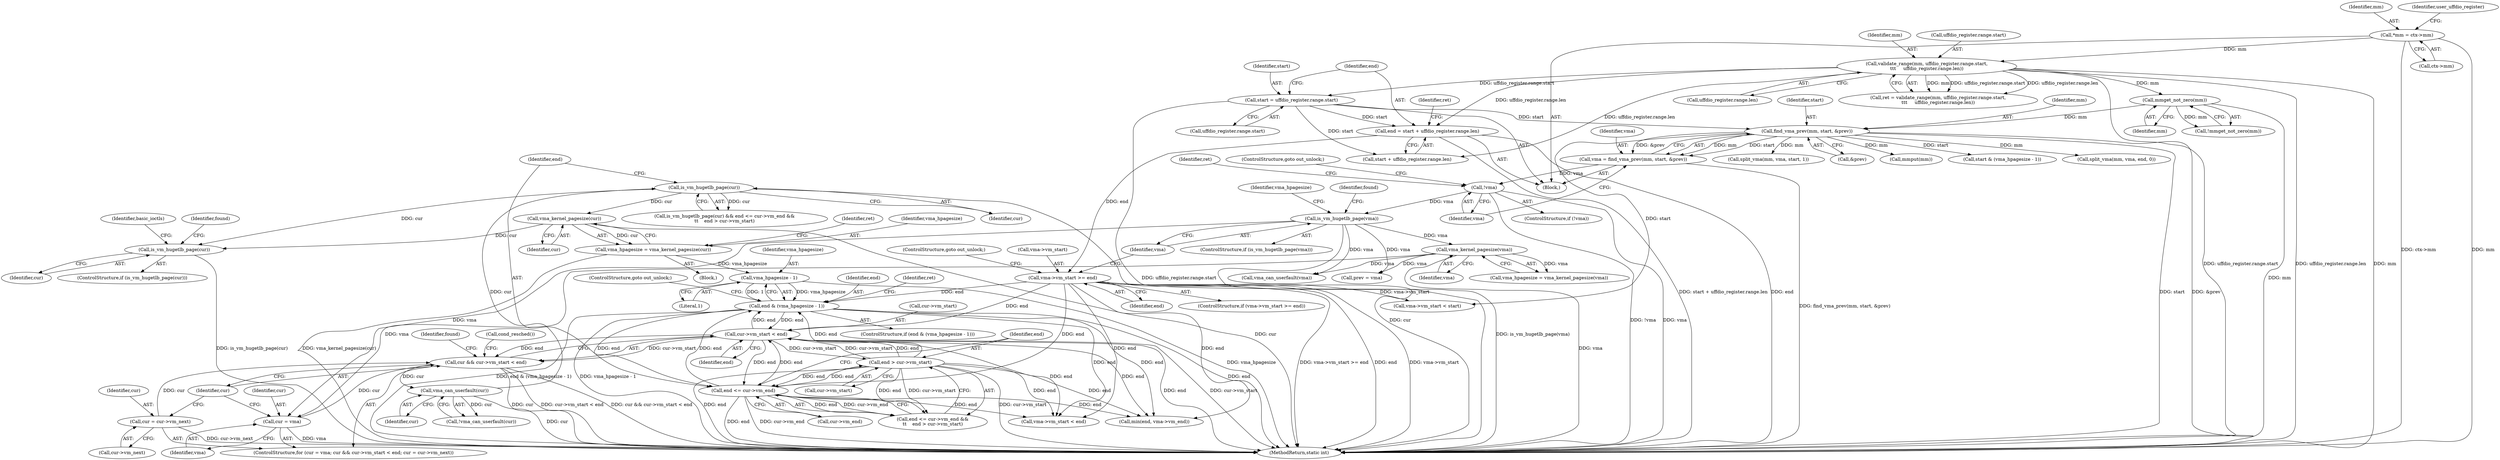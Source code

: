 digraph "0_linux_29ec90660d68bbdd69507c1c8b4e33aa299278b1@pointer" {
"1000403" [label="(Call,is_vm_hugetlb_page(cur))"];
"1000353" [label="(Call,is_vm_hugetlb_page(cur))"];
"1000335" [label="(Call,vma_can_userfault(cur))"];
"1000297" [label="(Call,cur && cur->vm_start < end)"];
"1000304" [label="(Call,cur = cur->vm_next)"];
"1000294" [label="(Call,cur = vma)"];
"1000272" [label="(Call,is_vm_hugetlb_page(vma))"];
"1000257" [label="(Call,!vma)"];
"1000249" [label="(Call,vma = find_vma_prev(mm, start, &prev))"];
"1000251" [label="(Call,find_vma_prev(mm, start, &prev))"];
"1000241" [label="(Call,mmget_not_zero(mm))"];
"1000204" [label="(Call,validate_range(mm, uffdio_register.range.start,\n\t\t\t     uffdio_register.range.len))"];
"1000117" [label="(Call,*mm = ctx->mm)"];
"1000219" [label="(Call,start = uffdio_register.range.start)"];
"1000278" [label="(Call,vma_kernel_pagesize(vma))"];
"1000299" [label="(Call,cur->vm_start < end)"];
"1000361" [label="(Call,end > cur->vm_start)"];
"1000356" [label="(Call,end <= cur->vm_end)"];
"1000265" [label="(Call,vma->vm_start >= end)"];
"1000226" [label="(Call,end = start + uffdio_register.range.len)"];
"1000377" [label="(Call,end & (vma_hpagesize - 1))"];
"1000379" [label="(Call,vma_hpagesize - 1)"];
"1000368" [label="(Call,vma_hpagesize = vma_kernel_pagesize(cur))"];
"1000370" [label="(Call,vma_kernel_pagesize(cur))"];
"1000242" [label="(Identifier,mm)"];
"1000220" [label="(Identifier,start)"];
"1000258" [label="(Identifier,vma)"];
"1000362" [label="(Identifier,end)"];
"1000257" [label="(Call,!vma)"];
"1000273" [label="(Identifier,vma)"];
"1000270" [label="(ControlStructure,goto out_unlock;)"];
"1000381" [label="(Literal,1)"];
"1000373" [label="(Identifier,ret)"];
"1000380" [label="(Identifier,vma_hpagesize)"];
"1000277" [label="(Identifier,vma_hpagesize)"];
"1000117" [label="(Call,*mm = ctx->mm)"];
"1000219" [label="(Call,start = uffdio_register.range.start)"];
"1000271" [label="(ControlStructure,if (is_vm_hugetlb_page(vma)))"];
"1000118" [label="(Identifier,mm)"];
"1000404" [label="(Identifier,cur)"];
"1000211" [label="(Call,uffdio_register.range.len)"];
"1000402" [label="(ControlStructure,if (is_vm_hugetlb_page(cur)))"];
"1000240" [label="(Call,!mmget_not_zero(mm))"];
"1000265" [label="(Call,vma->vm_start >= end)"];
"1000304" [label="(Call,cur = cur->vm_next)"];
"1000228" [label="(Call,start + uffdio_register.range.len)"];
"1000241" [label="(Call,mmget_not_zero(mm))"];
"1000115" [label="(Block,)"];
"1000306" [label="(Call,cur->vm_next)"];
"1000356" [label="(Call,end <= cur->vm_end)"];
"1000431" [label="(Call,vma_can_userfault(vma))"];
"1000484" [label="(Call,min(end, vma->vm_end))"];
"1000379" [label="(Call,vma_hpagesize - 1)"];
"1000352" [label="(Call,is_vm_hugetlb_page(cur) && end <= cur->vm_end &&\n\t\t    end > cur->vm_start)"];
"1000236" [label="(Identifier,ret)"];
"1000227" [label="(Identifier,end)"];
"1000334" [label="(Call,!vma_can_userfault(cur))"];
"1000335" [label="(Call,vma_can_userfault(cur))"];
"1000297" [label="(Call,cur && cur->vm_start < end)"];
"1000603" [label="(MethodReturn,static int)"];
"1000256" [label="(ControlStructure,if (!vma))"];
"1000252" [label="(Identifier,mm)"];
"1000371" [label="(Identifier,cur)"];
"1000205" [label="(Identifier,mm)"];
"1000206" [label="(Call,uffdio_register.range.start)"];
"1000251" [label="(Call,find_vma_prev(mm, start, &prev))"];
"1000406" [label="(Identifier,basic_ioctls)"];
"1000119" [label="(Call,ctx->mm)"];
"1000136" [label="(Identifier,user_uffdio_register)"];
"1000264" [label="(ControlStructure,if (vma->vm_start >= end))"];
"1000272" [label="(Call,is_vm_hugetlb_page(vma))"];
"1000226" [label="(Call,end = start + uffdio_register.range.len)"];
"1000288" [label="(Identifier,found)"];
"1000361" [label="(Call,end > cur->vm_start)"];
"1000378" [label="(Identifier,end)"];
"1000310" [label="(Call,cond_resched())"];
"1000296" [label="(Identifier,vma)"];
"1000279" [label="(Identifier,vma)"];
"1000370" [label="(Call,vma_kernel_pagesize(cur))"];
"1000250" [label="(Identifier,vma)"];
"1000281" [label="(Call,start & (vma_hpagesize - 1))"];
"1000294" [label="(Call,cur = vma)"];
"1000249" [label="(Call,vma = find_vma_prev(mm, start, &prev))"];
"1000303" [label="(Identifier,end)"];
"1000204" [label="(Call,validate_range(mm, uffdio_register.range.start,\n\t\t\t     uffdio_register.range.len))"];
"1000305" [label="(Identifier,cur)"];
"1000354" [label="(Identifier,cur)"];
"1000409" [label="(Identifier,found)"];
"1000299" [label="(Call,cur->vm_start < end)"];
"1000376" [label="(ControlStructure,if (end & (vma_hpagesize - 1)))"];
"1000300" [label="(Call,cur->vm_start)"];
"1000532" [label="(Call,split_vma(mm, vma, end, 0))"];
"1000269" [label="(Identifier,end)"];
"1000253" [label="(Identifier,start)"];
"1000358" [label="(Call,cur->vm_end)"];
"1000368" [label="(Call,vma_hpagesize = vma_kernel_pagesize(cur))"];
"1000420" [label="(Call,prev = vma)"];
"1000276" [label="(Call,vma_hpagesize = vma_kernel_pagesize(vma))"];
"1000336" [label="(Identifier,cur)"];
"1000259" [label="(ControlStructure,goto out_unlock;)"];
"1000403" [label="(Call,is_vm_hugetlb_page(cur))"];
"1000384" [label="(Identifier,ret)"];
"1000515" [label="(Call,split_vma(mm, vma, start, 1))"];
"1000569" [label="(Call,vma->vm_start < end)"];
"1000369" [label="(Identifier,vma_hpagesize)"];
"1000254" [label="(Call,&prev)"];
"1000278" [label="(Call,vma_kernel_pagesize(vma))"];
"1000382" [label="(ControlStructure,goto out_unlock;)"];
"1000413" [label="(Identifier,found)"];
"1000355" [label="(Call,end <= cur->vm_end &&\n\t\t    end > cur->vm_start)"];
"1000221" [label="(Call,uffdio_register.range.start)"];
"1000295" [label="(Identifier,cur)"];
"1000353" [label="(Call,is_vm_hugetlb_page(cur))"];
"1000298" [label="(Identifier,cur)"];
"1000266" [label="(Call,vma->vm_start)"];
"1000293" [label="(ControlStructure,for (cur = vma; cur && cur->vm_start < end; cur = cur->vm_next))"];
"1000377" [label="(Call,end & (vma_hpagesize - 1))"];
"1000580" [label="(Call,mmput(mm))"];
"1000202" [label="(Call,ret = validate_range(mm, uffdio_register.range.start,\n\t\t\t     uffdio_register.range.len))"];
"1000261" [label="(Identifier,ret)"];
"1000357" [label="(Identifier,end)"];
"1000415" [label="(Call,vma->vm_start < start)"];
"1000363" [label="(Call,cur->vm_start)"];
"1000366" [label="(Block,)"];
"1000403" -> "1000402"  [label="AST: "];
"1000403" -> "1000404"  [label="CFG: "];
"1000404" -> "1000403"  [label="AST: "];
"1000406" -> "1000403"  [label="CFG: "];
"1000409" -> "1000403"  [label="CFG: "];
"1000403" -> "1000603"  [label="DDG: is_vm_hugetlb_page(cur)"];
"1000353" -> "1000403"  [label="DDG: cur"];
"1000370" -> "1000403"  [label="DDG: cur"];
"1000353" -> "1000352"  [label="AST: "];
"1000353" -> "1000354"  [label="CFG: "];
"1000354" -> "1000353"  [label="AST: "];
"1000357" -> "1000353"  [label="CFG: "];
"1000352" -> "1000353"  [label="CFG: "];
"1000353" -> "1000603"  [label="DDG: cur"];
"1000353" -> "1000352"  [label="DDG: cur"];
"1000335" -> "1000353"  [label="DDG: cur"];
"1000353" -> "1000370"  [label="DDG: cur"];
"1000335" -> "1000334"  [label="AST: "];
"1000335" -> "1000336"  [label="CFG: "];
"1000336" -> "1000335"  [label="AST: "];
"1000334" -> "1000335"  [label="CFG: "];
"1000335" -> "1000603"  [label="DDG: cur"];
"1000335" -> "1000334"  [label="DDG: cur"];
"1000297" -> "1000335"  [label="DDG: cur"];
"1000297" -> "1000293"  [label="AST: "];
"1000297" -> "1000298"  [label="CFG: "];
"1000297" -> "1000299"  [label="CFG: "];
"1000298" -> "1000297"  [label="AST: "];
"1000299" -> "1000297"  [label="AST: "];
"1000310" -> "1000297"  [label="CFG: "];
"1000413" -> "1000297"  [label="CFG: "];
"1000297" -> "1000603"  [label="DDG: cur"];
"1000297" -> "1000603"  [label="DDG: cur->vm_start < end"];
"1000297" -> "1000603"  [label="DDG: cur && cur->vm_start < end"];
"1000304" -> "1000297"  [label="DDG: cur"];
"1000294" -> "1000297"  [label="DDG: cur"];
"1000299" -> "1000297"  [label="DDG: cur->vm_start"];
"1000299" -> "1000297"  [label="DDG: end"];
"1000304" -> "1000293"  [label="AST: "];
"1000304" -> "1000306"  [label="CFG: "];
"1000305" -> "1000304"  [label="AST: "];
"1000306" -> "1000304"  [label="AST: "];
"1000298" -> "1000304"  [label="CFG: "];
"1000304" -> "1000603"  [label="DDG: cur->vm_next"];
"1000294" -> "1000293"  [label="AST: "];
"1000294" -> "1000296"  [label="CFG: "];
"1000295" -> "1000294"  [label="AST: "];
"1000296" -> "1000294"  [label="AST: "];
"1000298" -> "1000294"  [label="CFG: "];
"1000294" -> "1000603"  [label="DDG: vma"];
"1000272" -> "1000294"  [label="DDG: vma"];
"1000278" -> "1000294"  [label="DDG: vma"];
"1000272" -> "1000271"  [label="AST: "];
"1000272" -> "1000273"  [label="CFG: "];
"1000273" -> "1000272"  [label="AST: "];
"1000277" -> "1000272"  [label="CFG: "];
"1000288" -> "1000272"  [label="CFG: "];
"1000272" -> "1000603"  [label="DDG: is_vm_hugetlb_page(vma)"];
"1000257" -> "1000272"  [label="DDG: vma"];
"1000272" -> "1000278"  [label="DDG: vma"];
"1000272" -> "1000420"  [label="DDG: vma"];
"1000272" -> "1000431"  [label="DDG: vma"];
"1000257" -> "1000256"  [label="AST: "];
"1000257" -> "1000258"  [label="CFG: "];
"1000258" -> "1000257"  [label="AST: "];
"1000259" -> "1000257"  [label="CFG: "];
"1000261" -> "1000257"  [label="CFG: "];
"1000257" -> "1000603"  [label="DDG: vma"];
"1000257" -> "1000603"  [label="DDG: !vma"];
"1000249" -> "1000257"  [label="DDG: vma"];
"1000249" -> "1000115"  [label="AST: "];
"1000249" -> "1000251"  [label="CFG: "];
"1000250" -> "1000249"  [label="AST: "];
"1000251" -> "1000249"  [label="AST: "];
"1000258" -> "1000249"  [label="CFG: "];
"1000249" -> "1000603"  [label="DDG: find_vma_prev(mm, start, &prev)"];
"1000251" -> "1000249"  [label="DDG: mm"];
"1000251" -> "1000249"  [label="DDG: start"];
"1000251" -> "1000249"  [label="DDG: &prev"];
"1000251" -> "1000254"  [label="CFG: "];
"1000252" -> "1000251"  [label="AST: "];
"1000253" -> "1000251"  [label="AST: "];
"1000254" -> "1000251"  [label="AST: "];
"1000251" -> "1000603"  [label="DDG: start"];
"1000251" -> "1000603"  [label="DDG: &prev"];
"1000241" -> "1000251"  [label="DDG: mm"];
"1000219" -> "1000251"  [label="DDG: start"];
"1000251" -> "1000281"  [label="DDG: start"];
"1000251" -> "1000415"  [label="DDG: start"];
"1000251" -> "1000515"  [label="DDG: mm"];
"1000251" -> "1000532"  [label="DDG: mm"];
"1000251" -> "1000580"  [label="DDG: mm"];
"1000241" -> "1000240"  [label="AST: "];
"1000241" -> "1000242"  [label="CFG: "];
"1000242" -> "1000241"  [label="AST: "];
"1000240" -> "1000241"  [label="CFG: "];
"1000241" -> "1000603"  [label="DDG: mm"];
"1000241" -> "1000240"  [label="DDG: mm"];
"1000204" -> "1000241"  [label="DDG: mm"];
"1000204" -> "1000202"  [label="AST: "];
"1000204" -> "1000211"  [label="CFG: "];
"1000205" -> "1000204"  [label="AST: "];
"1000206" -> "1000204"  [label="AST: "];
"1000211" -> "1000204"  [label="AST: "];
"1000202" -> "1000204"  [label="CFG: "];
"1000204" -> "1000603"  [label="DDG: uffdio_register.range.start"];
"1000204" -> "1000603"  [label="DDG: uffdio_register.range.len"];
"1000204" -> "1000603"  [label="DDG: mm"];
"1000204" -> "1000202"  [label="DDG: mm"];
"1000204" -> "1000202"  [label="DDG: uffdio_register.range.start"];
"1000204" -> "1000202"  [label="DDG: uffdio_register.range.len"];
"1000117" -> "1000204"  [label="DDG: mm"];
"1000204" -> "1000219"  [label="DDG: uffdio_register.range.start"];
"1000204" -> "1000226"  [label="DDG: uffdio_register.range.len"];
"1000204" -> "1000228"  [label="DDG: uffdio_register.range.len"];
"1000117" -> "1000115"  [label="AST: "];
"1000117" -> "1000119"  [label="CFG: "];
"1000118" -> "1000117"  [label="AST: "];
"1000119" -> "1000117"  [label="AST: "];
"1000136" -> "1000117"  [label="CFG: "];
"1000117" -> "1000603"  [label="DDG: mm"];
"1000117" -> "1000603"  [label="DDG: ctx->mm"];
"1000219" -> "1000115"  [label="AST: "];
"1000219" -> "1000221"  [label="CFG: "];
"1000220" -> "1000219"  [label="AST: "];
"1000221" -> "1000219"  [label="AST: "];
"1000227" -> "1000219"  [label="CFG: "];
"1000219" -> "1000603"  [label="DDG: uffdio_register.range.start"];
"1000219" -> "1000226"  [label="DDG: start"];
"1000219" -> "1000228"  [label="DDG: start"];
"1000278" -> "1000276"  [label="AST: "];
"1000278" -> "1000279"  [label="CFG: "];
"1000279" -> "1000278"  [label="AST: "];
"1000276" -> "1000278"  [label="CFG: "];
"1000278" -> "1000603"  [label="DDG: vma"];
"1000278" -> "1000276"  [label="DDG: vma"];
"1000278" -> "1000420"  [label="DDG: vma"];
"1000278" -> "1000431"  [label="DDG: vma"];
"1000299" -> "1000303"  [label="CFG: "];
"1000300" -> "1000299"  [label="AST: "];
"1000303" -> "1000299"  [label="AST: "];
"1000299" -> "1000603"  [label="DDG: end"];
"1000299" -> "1000603"  [label="DDG: cur->vm_start"];
"1000361" -> "1000299"  [label="DDG: cur->vm_start"];
"1000361" -> "1000299"  [label="DDG: end"];
"1000265" -> "1000299"  [label="DDG: end"];
"1000377" -> "1000299"  [label="DDG: end"];
"1000356" -> "1000299"  [label="DDG: end"];
"1000299" -> "1000356"  [label="DDG: end"];
"1000299" -> "1000361"  [label="DDG: cur->vm_start"];
"1000299" -> "1000377"  [label="DDG: end"];
"1000299" -> "1000484"  [label="DDG: end"];
"1000299" -> "1000569"  [label="DDG: end"];
"1000361" -> "1000355"  [label="AST: "];
"1000361" -> "1000363"  [label="CFG: "];
"1000362" -> "1000361"  [label="AST: "];
"1000363" -> "1000361"  [label="AST: "];
"1000355" -> "1000361"  [label="CFG: "];
"1000361" -> "1000603"  [label="DDG: end"];
"1000361" -> "1000603"  [label="DDG: cur->vm_start"];
"1000361" -> "1000356"  [label="DDG: end"];
"1000361" -> "1000355"  [label="DDG: end"];
"1000361" -> "1000355"  [label="DDG: cur->vm_start"];
"1000356" -> "1000361"  [label="DDG: end"];
"1000361" -> "1000377"  [label="DDG: end"];
"1000361" -> "1000484"  [label="DDG: end"];
"1000361" -> "1000569"  [label="DDG: end"];
"1000356" -> "1000355"  [label="AST: "];
"1000356" -> "1000358"  [label="CFG: "];
"1000357" -> "1000356"  [label="AST: "];
"1000358" -> "1000356"  [label="AST: "];
"1000362" -> "1000356"  [label="CFG: "];
"1000355" -> "1000356"  [label="CFG: "];
"1000356" -> "1000603"  [label="DDG: end"];
"1000356" -> "1000603"  [label="DDG: cur->vm_end"];
"1000356" -> "1000355"  [label="DDG: end"];
"1000356" -> "1000355"  [label="DDG: cur->vm_end"];
"1000265" -> "1000356"  [label="DDG: end"];
"1000377" -> "1000356"  [label="DDG: end"];
"1000356" -> "1000377"  [label="DDG: end"];
"1000356" -> "1000484"  [label="DDG: end"];
"1000356" -> "1000569"  [label="DDG: end"];
"1000265" -> "1000264"  [label="AST: "];
"1000265" -> "1000269"  [label="CFG: "];
"1000266" -> "1000265"  [label="AST: "];
"1000269" -> "1000265"  [label="AST: "];
"1000270" -> "1000265"  [label="CFG: "];
"1000273" -> "1000265"  [label="CFG: "];
"1000265" -> "1000603"  [label="DDG: vma->vm_start >= end"];
"1000265" -> "1000603"  [label="DDG: end"];
"1000265" -> "1000603"  [label="DDG: vma->vm_start"];
"1000226" -> "1000265"  [label="DDG: end"];
"1000265" -> "1000377"  [label="DDG: end"];
"1000265" -> "1000415"  [label="DDG: vma->vm_start"];
"1000265" -> "1000484"  [label="DDG: end"];
"1000265" -> "1000569"  [label="DDG: end"];
"1000226" -> "1000115"  [label="AST: "];
"1000226" -> "1000228"  [label="CFG: "];
"1000227" -> "1000226"  [label="AST: "];
"1000228" -> "1000226"  [label="AST: "];
"1000236" -> "1000226"  [label="CFG: "];
"1000226" -> "1000603"  [label="DDG: end"];
"1000226" -> "1000603"  [label="DDG: start + uffdio_register.range.len"];
"1000377" -> "1000376"  [label="AST: "];
"1000377" -> "1000379"  [label="CFG: "];
"1000378" -> "1000377"  [label="AST: "];
"1000379" -> "1000377"  [label="AST: "];
"1000382" -> "1000377"  [label="CFG: "];
"1000384" -> "1000377"  [label="CFG: "];
"1000377" -> "1000603"  [label="DDG: end & (vma_hpagesize - 1)"];
"1000377" -> "1000603"  [label="DDG: vma_hpagesize - 1"];
"1000377" -> "1000603"  [label="DDG: end"];
"1000379" -> "1000377"  [label="DDG: vma_hpagesize"];
"1000379" -> "1000377"  [label="DDG: 1"];
"1000377" -> "1000484"  [label="DDG: end"];
"1000377" -> "1000569"  [label="DDG: end"];
"1000379" -> "1000381"  [label="CFG: "];
"1000380" -> "1000379"  [label="AST: "];
"1000381" -> "1000379"  [label="AST: "];
"1000379" -> "1000603"  [label="DDG: vma_hpagesize"];
"1000368" -> "1000379"  [label="DDG: vma_hpagesize"];
"1000368" -> "1000366"  [label="AST: "];
"1000368" -> "1000370"  [label="CFG: "];
"1000369" -> "1000368"  [label="AST: "];
"1000370" -> "1000368"  [label="AST: "];
"1000373" -> "1000368"  [label="CFG: "];
"1000368" -> "1000603"  [label="DDG: vma_kernel_pagesize(cur)"];
"1000370" -> "1000368"  [label="DDG: cur"];
"1000370" -> "1000371"  [label="CFG: "];
"1000371" -> "1000370"  [label="AST: "];
"1000370" -> "1000603"  [label="DDG: cur"];
}
